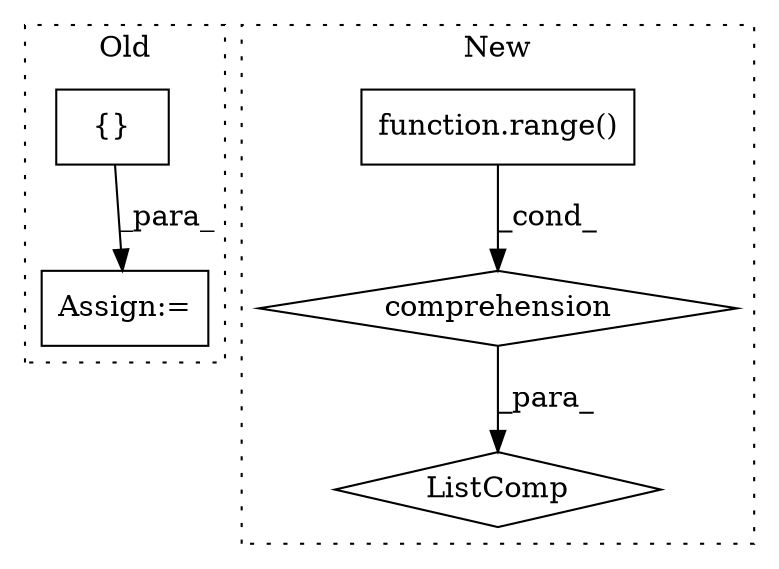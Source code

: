 digraph G {
subgraph cluster0 {
1 [label="{}" a="59" s="9227,9313" l="14,0" shape="box"];
5 [label="Assign:=" a="68" s="9224" l="3" shape="box"];
label = "Old";
style="dotted";
}
subgraph cluster1 {
2 [label="ListComp" a="106" s="11339" l="100" shape="diamond"];
3 [label="comprehension" a="45" s="11406" l="3" shape="diamond"];
4 [label="function.range()" a="75" s="11415,11437" l="6,1" shape="box"];
label = "New";
style="dotted";
}
1 -> 5 [label="_para_"];
3 -> 2 [label="_para_"];
4 -> 3 [label="_cond_"];
}